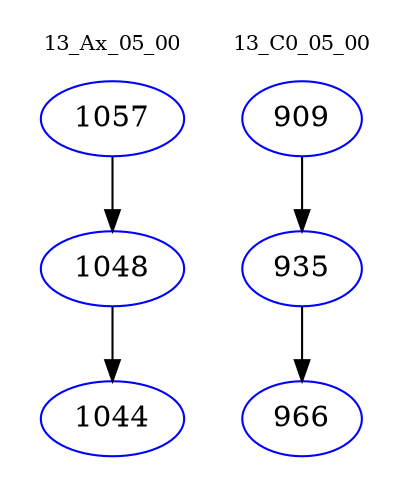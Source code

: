 digraph{
subgraph cluster_0 {
color = white
label = "13_Ax_05_00";
fontsize=10;
T0_1057 [label="1057", color="blue"]
T0_1057 -> T0_1048 [color="black"]
T0_1048 [label="1048", color="blue"]
T0_1048 -> T0_1044 [color="black"]
T0_1044 [label="1044", color="blue"]
}
subgraph cluster_1 {
color = white
label = "13_C0_05_00";
fontsize=10;
T1_909 [label="909", color="blue"]
T1_909 -> T1_935 [color="black"]
T1_935 [label="935", color="blue"]
T1_935 -> T1_966 [color="black"]
T1_966 [label="966", color="blue"]
}
}
